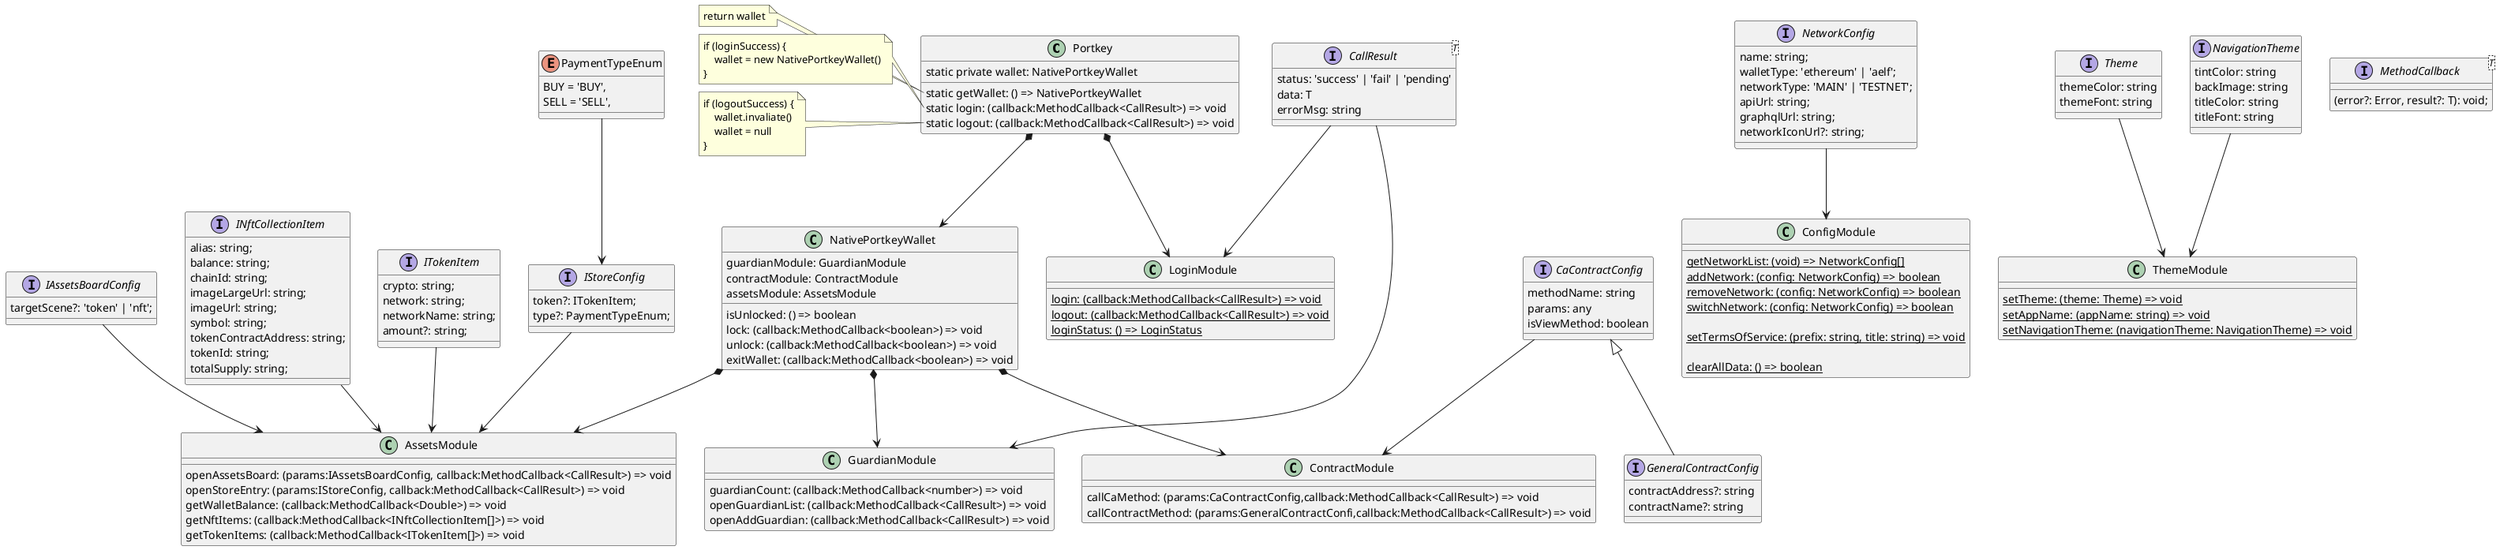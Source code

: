 @startuml wallet

class Portkey {
    static private wallet: NativePortkeyWallet
    static getWallet: () => NativePortkeyWallet
    static login: (callback:MethodCallback<CallResult>) => void
    static logout: (callback:MethodCallback<CallResult>) => void
}

note left of Portkey::getWallet
    return wallet
end note
note left of Portkey::login
    if (loginSuccess) {
        wallet = new NativePortkeyWallet()
    }
end note
note left of Portkey::logout
    if (logoutSuccess) {
        wallet.invaliate()
        wallet = null
    }
end note

class NativePortkeyWallet {
    isUnlocked: () => boolean
    lock: (callback:MethodCallback<boolean>) => void
    unlock: (callback:MethodCallback<boolean>) => void
    exitWallet: (callback:MethodCallback<boolean>) => void

    guardianModule: GuardianModule
    contractModule: ContractModule
    assetsModule: AssetsModule
}

class AssetsModule {
    openAssetsBoard: (params:IAssetsBoardConfig, callback:MethodCallback<CallResult>) => void
    openStoreEntry: (params:IStoreConfig, callback:MethodCallback<CallResult>) => void
    getWalletBalance: (callback:MethodCallback<Double>) => void
    getNftItems: (callback:MethodCallback<INftCollectionItem[]>) => void
    getTokenItems: (callback:MethodCallback<ITokenItem[]>) => void
}

interface IAssetsBoardConfig {
    targetScene?: 'token' | 'nft'; 
}

interface IStoreConfig {
    token?: ITokenItem;
    type?: PaymentTypeEnum;
}


enum PaymentTypeEnum {
  BUY = 'BUY',
  SELL = 'SELL',
}

interface INftCollectionItem {
  alias: string;
  balance: string;
  chainId: string;
  imageLargeUrl: string;
  imageUrl: string;
  symbol: string;
  tokenContractAddress: string;
  tokenId: string;
  totalSupply: string;
}

interface ITokenItem {
  crypto: string;
  network: string;
  networkName: string;
  amount?: string;
}

class LoginModule {
    {static} login: (callback:MethodCallback<CallResult>) => void
    {static} logout: (callback:MethodCallback<CallResult>) => void
    {static} loginStatus: () => LoginStatus
}

class GuardianModule {
    guardianCount: (callback:MethodCallback<number>) => void
    openGuardianList: (callback:MethodCallback<CallResult>) => void
    openAddGuardian: (callback:MethodCallback<CallResult>) => void
}

class ConfigModule {
    {static} getNetworkList: (void) => NetworkConfig[]
    {static} addNetwork: (config: NetworkConfig) => boolean
    {static} removeNetwork: (config: NetworkConfig) => boolean
    {static} switchNetwork: (config: NetworkConfig) => boolean
    
    {static} setTermsOfService: (prefix: string, title: string) => void
    
    {static} clearAllData: () => boolean
}

interface NetworkConfig {
    name: string;
    walletType: 'ethereum' | 'aelf';
    networkType: 'MAIN' | 'TESTNET';
    apiUrl: string;
    graphqlUrl: string;
    networkIconUrl?: string;
}

class ThemeModule {
    {static} setTheme: (theme: Theme) => void
    {static} setAppName: (appName: string) => void
    {static} setNavigationTheme: (navigationTheme: NavigationTheme) => void
}

interface Theme {
    themeColor: string
    themeFont: string
}

interface NavigationTheme {
    tintColor: string
    backImage: string
    titleColor: string
    titleFont: string
}

class ContractModule {
    callCaMethod: (params:CaContractConfig,callback:MethodCallback<CallResult>) => void
    callContractMethod: (params:GeneralContractConfi,callback:MethodCallback<CallResult>) => void
}

interface MethodCallback<T> {
    (error?: Error, result?: T): void;
}

interface CaContractConfig {
    methodName: string
    params: any
    isViewMethod: boolean
}

interface GeneralContractConfig extends CaContractConfig {
    contractAddress?: string
    contractName?: string
}

interface CallResult<T> {
    status: 'success' | 'fail' | 'pending'
    data: T
    errorMsg: string
}

' MethodCallback --> NativePortkeyWallet
' MethodCallback --> GuardianManager
' CaContractConfig --> NativePortkeyWallet
' AddGuardianConfig --> GuardianManager
' AddGuardianResult --> GuardianManager
Portkey *--> NativePortkeyWallet
Portkey *--> LoginModule
NativePortkeyWallet *--> GuardianModule
NativePortkeyWallet *--> ContractModule
NativePortkeyWallet *--> AssetsModule

CallResult --> LoginModule
CallResult --> GuardianModule
NetworkConfig --> ConfigModule
Theme --> ThemeModule
NavigationTheme --> ThemeModule
CaContractConfig --> ContractModule
PaymentTypeEnum --> IStoreConfig

IStoreConfig --> AssetsModule
IAssetsBoardConfig --> AssetsModule
ITokenItem --> AssetsModule
INftCollectionItem --> AssetsModule

@enduml
